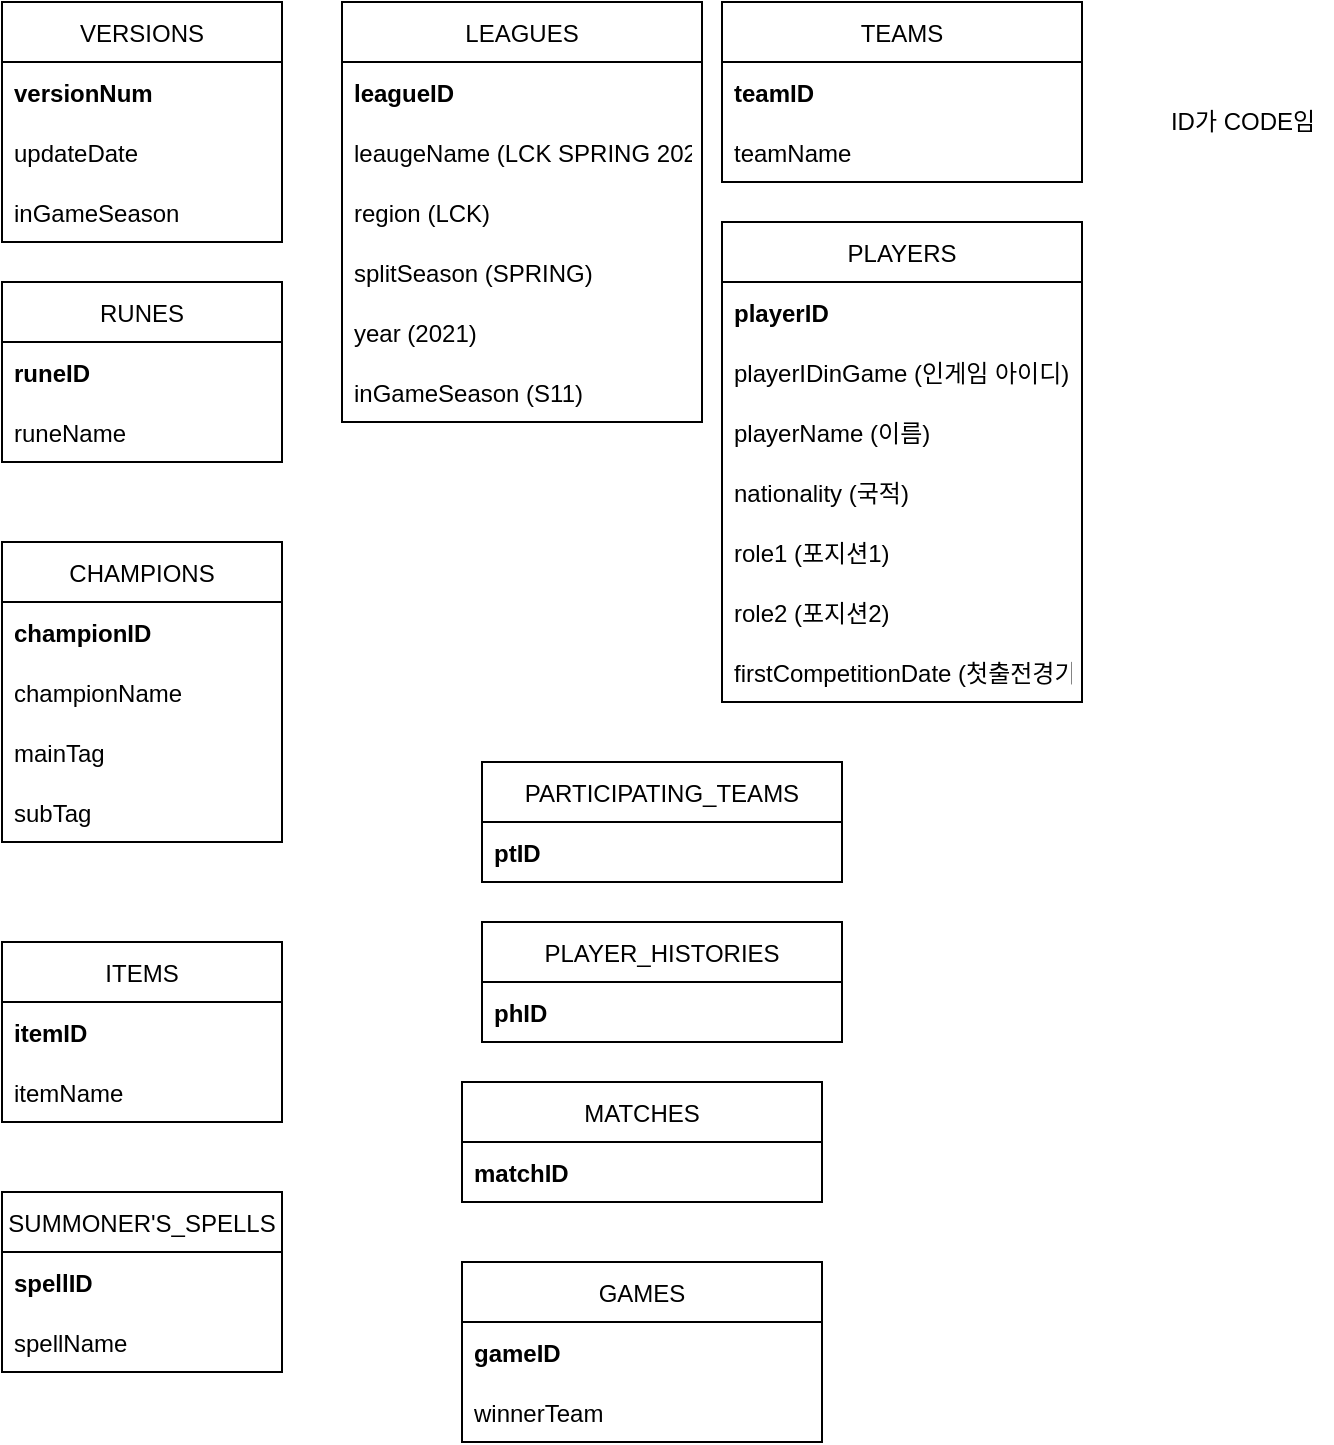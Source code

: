 <mxfile version="15.5.5" type="device"><diagram id="dxcHTEWxp_Z-RIWwLATZ" name="Page-1"><mxGraphModel dx="1678" dy="939" grid="1" gridSize="10" guides="1" tooltips="1" connect="1" arrows="1" fold="1" page="1" pageScale="1" pageWidth="827" pageHeight="1169" math="0" shadow="0"><root><mxCell id="0"/><mxCell id="1" parent="0"/><mxCell id="dsNME77vKNewMM8PQb9b-1" value="RUNES" style="swimlane;fontStyle=0;childLayout=stackLayout;horizontal=1;startSize=30;horizontalStack=0;resizeParent=1;resizeParentMax=0;resizeLast=0;collapsible=1;marginBottom=0;" vertex="1" parent="1"><mxGeometry x="150" y="160" width="140" height="90" as="geometry"><mxRectangle x="120" y="80" width="50" height="30" as="alternateBounds"/></mxGeometry></mxCell><mxCell id="dsNME77vKNewMM8PQb9b-2" value="runeID" style="text;strokeColor=none;fillColor=none;align=left;verticalAlign=middle;spacingLeft=4;spacingRight=4;overflow=hidden;points=[[0,0.5],[1,0.5]];portConstraint=eastwest;rotatable=0;fontStyle=1" vertex="1" parent="dsNME77vKNewMM8PQb9b-1"><mxGeometry y="30" width="140" height="30" as="geometry"/></mxCell><mxCell id="dsNME77vKNewMM8PQb9b-3" value="runeName" style="text;strokeColor=none;fillColor=none;align=left;verticalAlign=middle;spacingLeft=4;spacingRight=4;overflow=hidden;points=[[0,0.5],[1,0.5]];portConstraint=eastwest;rotatable=0;" vertex="1" parent="dsNME77vKNewMM8PQb9b-1"><mxGeometry y="60" width="140" height="30" as="geometry"/></mxCell><mxCell id="dsNME77vKNewMM8PQb9b-4" value="CHAMPIONS" style="swimlane;fontStyle=0;childLayout=stackLayout;horizontal=1;startSize=30;horizontalStack=0;resizeParent=1;resizeParentMax=0;resizeLast=0;collapsible=1;marginBottom=0;" vertex="1" parent="1"><mxGeometry x="150" y="290" width="140" height="150" as="geometry"><mxRectangle x="120" y="80" width="50" height="30" as="alternateBounds"/></mxGeometry></mxCell><mxCell id="dsNME77vKNewMM8PQb9b-5" value="championID" style="text;strokeColor=none;fillColor=none;align=left;verticalAlign=middle;spacingLeft=4;spacingRight=4;overflow=hidden;points=[[0,0.5],[1,0.5]];portConstraint=eastwest;rotatable=0;fontStyle=1" vertex="1" parent="dsNME77vKNewMM8PQb9b-4"><mxGeometry y="30" width="140" height="30" as="geometry"/></mxCell><mxCell id="dsNME77vKNewMM8PQb9b-6" value="championName" style="text;strokeColor=none;fillColor=none;align=left;verticalAlign=middle;spacingLeft=4;spacingRight=4;overflow=hidden;points=[[0,0.5],[1,0.5]];portConstraint=eastwest;rotatable=0;" vertex="1" parent="dsNME77vKNewMM8PQb9b-4"><mxGeometry y="60" width="140" height="30" as="geometry"/></mxCell><mxCell id="dsNME77vKNewMM8PQb9b-7" value="mainTag" style="text;strokeColor=none;fillColor=none;align=left;verticalAlign=middle;spacingLeft=4;spacingRight=4;overflow=hidden;points=[[0,0.5],[1,0.5]];portConstraint=eastwest;rotatable=0;" vertex="1" parent="dsNME77vKNewMM8PQb9b-4"><mxGeometry y="90" width="140" height="30" as="geometry"/></mxCell><mxCell id="dsNME77vKNewMM8PQb9b-8" value="subTag" style="text;strokeColor=none;fillColor=none;align=left;verticalAlign=middle;spacingLeft=4;spacingRight=4;overflow=hidden;points=[[0,0.5],[1,0.5]];portConstraint=eastwest;rotatable=0;" vertex="1" parent="dsNME77vKNewMM8PQb9b-4"><mxGeometry y="120" width="140" height="30" as="geometry"/></mxCell><mxCell id="dsNME77vKNewMM8PQb9b-9" value="ITEMS" style="swimlane;fontStyle=0;childLayout=stackLayout;horizontal=1;startSize=30;horizontalStack=0;resizeParent=1;resizeParentMax=0;resizeLast=0;collapsible=1;marginBottom=0;" vertex="1" parent="1"><mxGeometry x="150" y="490" width="140" height="90" as="geometry"><mxRectangle x="120" y="80" width="50" height="30" as="alternateBounds"/></mxGeometry></mxCell><mxCell id="dsNME77vKNewMM8PQb9b-10" value="itemID" style="text;strokeColor=none;fillColor=none;align=left;verticalAlign=middle;spacingLeft=4;spacingRight=4;overflow=hidden;points=[[0,0.5],[1,0.5]];portConstraint=eastwest;rotatable=0;fontStyle=1" vertex="1" parent="dsNME77vKNewMM8PQb9b-9"><mxGeometry y="30" width="140" height="30" as="geometry"/></mxCell><mxCell id="dsNME77vKNewMM8PQb9b-11" value="itemName" style="text;strokeColor=none;fillColor=none;align=left;verticalAlign=middle;spacingLeft=4;spacingRight=4;overflow=hidden;points=[[0,0.5],[1,0.5]];portConstraint=eastwest;rotatable=0;" vertex="1" parent="dsNME77vKNewMM8PQb9b-9"><mxGeometry y="60" width="140" height="30" as="geometry"/></mxCell><mxCell id="dsNME77vKNewMM8PQb9b-12" value="SUMMONER'S_SPELLS" style="swimlane;fontStyle=0;childLayout=stackLayout;horizontal=1;startSize=30;horizontalStack=0;resizeParent=1;resizeParentMax=0;resizeLast=0;collapsible=1;marginBottom=0;" vertex="1" parent="1"><mxGeometry x="150" y="615" width="140" height="90" as="geometry"><mxRectangle x="120" y="80" width="50" height="30" as="alternateBounds"/></mxGeometry></mxCell><mxCell id="dsNME77vKNewMM8PQb9b-13" value="spellID" style="text;strokeColor=none;fillColor=none;align=left;verticalAlign=middle;spacingLeft=4;spacingRight=4;overflow=hidden;points=[[0,0.5],[1,0.5]];portConstraint=eastwest;rotatable=0;fontStyle=1" vertex="1" parent="dsNME77vKNewMM8PQb9b-12"><mxGeometry y="30" width="140" height="30" as="geometry"/></mxCell><mxCell id="dsNME77vKNewMM8PQb9b-14" value="spellName" style="text;strokeColor=none;fillColor=none;align=left;verticalAlign=middle;spacingLeft=4;spacingRight=4;overflow=hidden;points=[[0,0.5],[1,0.5]];portConstraint=eastwest;rotatable=0;" vertex="1" parent="dsNME77vKNewMM8PQb9b-12"><mxGeometry y="60" width="140" height="30" as="geometry"/></mxCell><mxCell id="dsNME77vKNewMM8PQb9b-15" value="VERSIONS" style="swimlane;fontStyle=0;childLayout=stackLayout;horizontal=1;startSize=30;horizontalStack=0;resizeParent=1;resizeParentMax=0;resizeLast=0;collapsible=1;marginBottom=0;" vertex="1" parent="1"><mxGeometry x="150" y="20" width="140" height="120" as="geometry"><mxRectangle x="120" y="80" width="50" height="30" as="alternateBounds"/></mxGeometry></mxCell><mxCell id="dsNME77vKNewMM8PQb9b-16" value="versionNum" style="text;strokeColor=none;fillColor=none;align=left;verticalAlign=middle;spacingLeft=4;spacingRight=4;overflow=hidden;points=[[0,0.5],[1,0.5]];portConstraint=eastwest;rotatable=0;fontStyle=1" vertex="1" parent="dsNME77vKNewMM8PQb9b-15"><mxGeometry y="30" width="140" height="30" as="geometry"/></mxCell><mxCell id="dsNME77vKNewMM8PQb9b-17" value="updateDate" style="text;strokeColor=none;fillColor=none;align=left;verticalAlign=middle;spacingLeft=4;spacingRight=4;overflow=hidden;points=[[0,0.5],[1,0.5]];portConstraint=eastwest;rotatable=0;" vertex="1" parent="dsNME77vKNewMM8PQb9b-15"><mxGeometry y="60" width="140" height="30" as="geometry"/></mxCell><mxCell id="dsNME77vKNewMM8PQb9b-47" value="inGameSeason" style="text;strokeColor=none;fillColor=none;align=left;verticalAlign=middle;spacingLeft=4;spacingRight=4;overflow=hidden;points=[[0,0.5],[1,0.5]];portConstraint=eastwest;rotatable=0;" vertex="1" parent="dsNME77vKNewMM8PQb9b-15"><mxGeometry y="90" width="140" height="30" as="geometry"/></mxCell><mxCell id="dsNME77vKNewMM8PQb9b-18" value="LEAGUES" style="swimlane;fontStyle=0;childLayout=stackLayout;horizontal=1;startSize=30;horizontalStack=0;resizeParent=1;resizeParentMax=0;resizeLast=0;collapsible=1;marginBottom=0;" vertex="1" parent="1"><mxGeometry x="320" y="20" width="180" height="210" as="geometry"><mxRectangle x="120" y="80" width="50" height="30" as="alternateBounds"/></mxGeometry></mxCell><mxCell id="dsNME77vKNewMM8PQb9b-69" value="leagueID" style="text;strokeColor=none;fillColor=none;align=left;verticalAlign=middle;spacingLeft=4;spacingRight=4;overflow=hidden;points=[[0,0.5],[1,0.5]];portConstraint=eastwest;rotatable=0;fontStyle=1" vertex="1" parent="dsNME77vKNewMM8PQb9b-18"><mxGeometry y="30" width="180" height="30" as="geometry"/></mxCell><mxCell id="dsNME77vKNewMM8PQb9b-20" value="leaugeName (LCK SPRING 2021)" style="text;strokeColor=none;fillColor=none;align=left;verticalAlign=middle;spacingLeft=4;spacingRight=4;overflow=hidden;points=[[0,0.5],[1,0.5]];portConstraint=eastwest;rotatable=0;fontStyle=0" vertex="1" parent="dsNME77vKNewMM8PQb9b-18"><mxGeometry y="60" width="180" height="30" as="geometry"/></mxCell><mxCell id="dsNME77vKNewMM8PQb9b-21" value="region (LCK)" style="text;strokeColor=none;fillColor=none;align=left;verticalAlign=middle;spacingLeft=4;spacingRight=4;overflow=hidden;points=[[0,0.5],[1,0.5]];portConstraint=eastwest;rotatable=0;" vertex="1" parent="dsNME77vKNewMM8PQb9b-18"><mxGeometry y="90" width="180" height="30" as="geometry"/></mxCell><mxCell id="dsNME77vKNewMM8PQb9b-22" value="splitSeason (SPRING)" style="text;strokeColor=none;fillColor=none;align=left;verticalAlign=middle;spacingLeft=4;spacingRight=4;overflow=hidden;points=[[0,0.5],[1,0.5]];portConstraint=eastwest;rotatable=0;" vertex="1" parent="dsNME77vKNewMM8PQb9b-18"><mxGeometry y="120" width="180" height="30" as="geometry"/></mxCell><mxCell id="dsNME77vKNewMM8PQb9b-23" value="year (2021)" style="text;strokeColor=none;fillColor=none;align=left;verticalAlign=middle;spacingLeft=4;spacingRight=4;overflow=hidden;points=[[0,0.5],[1,0.5]];portConstraint=eastwest;rotatable=0;" vertex="1" parent="dsNME77vKNewMM8PQb9b-18"><mxGeometry y="150" width="180" height="30" as="geometry"/></mxCell><mxCell id="dsNME77vKNewMM8PQb9b-30" value="inGameSeason (S11)" style="text;strokeColor=none;fillColor=none;align=left;verticalAlign=middle;spacingLeft=4;spacingRight=4;overflow=hidden;points=[[0,0.5],[1,0.5]];portConstraint=eastwest;rotatable=0;" vertex="1" parent="dsNME77vKNewMM8PQb9b-18"><mxGeometry y="180" width="180" height="30" as="geometry"/></mxCell><mxCell id="dsNME77vKNewMM8PQb9b-25" value="TEAMS" style="swimlane;fontStyle=0;childLayout=stackLayout;horizontal=1;startSize=30;horizontalStack=0;resizeParent=1;resizeParentMax=0;resizeLast=0;collapsible=1;marginBottom=0;" vertex="1" parent="1"><mxGeometry x="510" y="20" width="180" height="90" as="geometry"><mxRectangle x="120" y="80" width="50" height="30" as="alternateBounds"/></mxGeometry></mxCell><mxCell id="dsNME77vKNewMM8PQb9b-26" value="teamID" style="text;strokeColor=none;fillColor=none;align=left;verticalAlign=middle;spacingLeft=4;spacingRight=4;overflow=hidden;points=[[0,0.5],[1,0.5]];portConstraint=eastwest;rotatable=0;fontStyle=1" vertex="1" parent="dsNME77vKNewMM8PQb9b-25"><mxGeometry y="30" width="180" height="30" as="geometry"/></mxCell><mxCell id="dsNME77vKNewMM8PQb9b-52" value="teamName" style="text;strokeColor=none;fillColor=none;align=left;verticalAlign=middle;spacingLeft=4;spacingRight=4;overflow=hidden;points=[[0,0.5],[1,0.5]];portConstraint=eastwest;rotatable=0;fontStyle=0" vertex="1" parent="dsNME77vKNewMM8PQb9b-25"><mxGeometry y="60" width="180" height="30" as="geometry"/></mxCell><mxCell id="dsNME77vKNewMM8PQb9b-36" value="PLAYERS" style="swimlane;fontStyle=0;childLayout=stackLayout;horizontal=1;startSize=30;horizontalStack=0;resizeParent=1;resizeParentMax=0;resizeLast=0;collapsible=1;marginBottom=0;" vertex="1" parent="1"><mxGeometry x="510" y="130" width="180" height="240" as="geometry"><mxRectangle x="120" y="80" width="50" height="30" as="alternateBounds"/></mxGeometry></mxCell><mxCell id="dsNME77vKNewMM8PQb9b-37" value="playerID" style="text;strokeColor=none;fillColor=none;align=left;verticalAlign=middle;spacingLeft=4;spacingRight=4;overflow=hidden;points=[[0,0.5],[1,0.5]];portConstraint=eastwest;rotatable=0;fontStyle=1" vertex="1" parent="dsNME77vKNewMM8PQb9b-36"><mxGeometry y="30" width="180" height="30" as="geometry"/></mxCell><mxCell id="dsNME77vKNewMM8PQb9b-40" value="playerIDinGame (인게임 아이디)" style="text;strokeColor=none;fillColor=none;align=left;verticalAlign=middle;spacingLeft=4;spacingRight=4;overflow=hidden;points=[[0,0.5],[1,0.5]];portConstraint=eastwest;rotatable=0;fontStyle=0" vertex="1" parent="dsNME77vKNewMM8PQb9b-36"><mxGeometry y="60" width="180" height="30" as="geometry"/></mxCell><mxCell id="dsNME77vKNewMM8PQb9b-57" value="playerName (이름)" style="text;strokeColor=none;fillColor=none;align=left;verticalAlign=middle;spacingLeft=4;spacingRight=4;overflow=hidden;points=[[0,0.5],[1,0.5]];portConstraint=eastwest;rotatable=0;fontStyle=0" vertex="1" parent="dsNME77vKNewMM8PQb9b-36"><mxGeometry y="90" width="180" height="30" as="geometry"/></mxCell><mxCell id="dsNME77vKNewMM8PQb9b-59" value="nationality (국적)" style="text;strokeColor=none;fillColor=none;align=left;verticalAlign=middle;spacingLeft=4;spacingRight=4;overflow=hidden;points=[[0,0.5],[1,0.5]];portConstraint=eastwest;rotatable=0;fontStyle=0" vertex="1" parent="dsNME77vKNewMM8PQb9b-36"><mxGeometry y="120" width="180" height="30" as="geometry"/></mxCell><mxCell id="dsNME77vKNewMM8PQb9b-41" value="role1 (포지션1)" style="text;strokeColor=none;fillColor=none;align=left;verticalAlign=middle;spacingLeft=4;spacingRight=4;overflow=hidden;points=[[0,0.5],[1,0.5]];portConstraint=eastwest;rotatable=0;fontStyle=0" vertex="1" parent="dsNME77vKNewMM8PQb9b-36"><mxGeometry y="150" width="180" height="30" as="geometry"/></mxCell><mxCell id="dsNME77vKNewMM8PQb9b-60" value="role2 (포지션2)" style="text;strokeColor=none;fillColor=none;align=left;verticalAlign=middle;spacingLeft=4;spacingRight=4;overflow=hidden;points=[[0,0.5],[1,0.5]];portConstraint=eastwest;rotatable=0;fontStyle=0" vertex="1" parent="dsNME77vKNewMM8PQb9b-36"><mxGeometry y="180" width="180" height="30" as="geometry"/></mxCell><mxCell id="dsNME77vKNewMM8PQb9b-55" value="firstCompetitionDate (첫출전경기일자)" style="text;strokeColor=none;fillColor=none;align=left;verticalAlign=middle;spacingLeft=4;spacingRight=4;overflow=hidden;points=[[0,0.5],[1,0.5]];portConstraint=eastwest;rotatable=0;fontStyle=0" vertex="1" parent="dsNME77vKNewMM8PQb9b-36"><mxGeometry y="210" width="180" height="30" as="geometry"/></mxCell><mxCell id="dsNME77vKNewMM8PQb9b-56" value="ID가 CODE임" style="text;html=1;align=center;verticalAlign=middle;resizable=0;points=[];autosize=1;strokeColor=none;fillColor=none;" vertex="1" parent="1"><mxGeometry x="725" y="70" width="90" height="20" as="geometry"/></mxCell><mxCell id="dsNME77vKNewMM8PQb9b-61" value="PARTICIPATING_TEAMS" style="swimlane;fontStyle=0;childLayout=stackLayout;horizontal=1;startSize=30;horizontalStack=0;resizeParent=1;resizeParentMax=0;resizeLast=0;collapsible=1;marginBottom=0;" vertex="1" parent="1"><mxGeometry x="390" y="400" width="180" height="60" as="geometry"><mxRectangle x="120" y="80" width="50" height="30" as="alternateBounds"/></mxGeometry></mxCell><mxCell id="dsNME77vKNewMM8PQb9b-62" value="ptID" style="text;strokeColor=none;fillColor=none;align=left;verticalAlign=middle;spacingLeft=4;spacingRight=4;overflow=hidden;points=[[0,0.5],[1,0.5]];portConstraint=eastwest;rotatable=0;fontStyle=1" vertex="1" parent="dsNME77vKNewMM8PQb9b-61"><mxGeometry y="30" width="180" height="30" as="geometry"/></mxCell><mxCell id="dsNME77vKNewMM8PQb9b-71" value="PLAYER_HISTORIES" style="swimlane;fontStyle=0;childLayout=stackLayout;horizontal=1;startSize=30;horizontalStack=0;resizeParent=1;resizeParentMax=0;resizeLast=0;collapsible=1;marginBottom=0;" vertex="1" parent="1"><mxGeometry x="390" y="480" width="180" height="60" as="geometry"><mxRectangle x="120" y="80" width="50" height="30" as="alternateBounds"/></mxGeometry></mxCell><mxCell id="dsNME77vKNewMM8PQb9b-72" value="phID" style="text;strokeColor=none;fillColor=none;align=left;verticalAlign=middle;spacingLeft=4;spacingRight=4;overflow=hidden;points=[[0,0.5],[1,0.5]];portConstraint=eastwest;rotatable=0;fontStyle=1" vertex="1" parent="dsNME77vKNewMM8PQb9b-71"><mxGeometry y="30" width="180" height="30" as="geometry"/></mxCell><mxCell id="dsNME77vKNewMM8PQb9b-73" value="MATCHES" style="swimlane;fontStyle=0;childLayout=stackLayout;horizontal=1;startSize=30;horizontalStack=0;resizeParent=1;resizeParentMax=0;resizeLast=0;collapsible=1;marginBottom=0;" vertex="1" parent="1"><mxGeometry x="380" y="560" width="180" height="60" as="geometry"><mxRectangle x="120" y="80" width="50" height="30" as="alternateBounds"/></mxGeometry></mxCell><mxCell id="dsNME77vKNewMM8PQb9b-74" value="matchID" style="text;strokeColor=none;fillColor=none;align=left;verticalAlign=middle;spacingLeft=4;spacingRight=4;overflow=hidden;points=[[0,0.5],[1,0.5]];portConstraint=eastwest;rotatable=0;fontStyle=1" vertex="1" parent="dsNME77vKNewMM8PQb9b-73"><mxGeometry y="30" width="180" height="30" as="geometry"/></mxCell><mxCell id="dsNME77vKNewMM8PQb9b-76" value="GAMES" style="swimlane;fontStyle=0;childLayout=stackLayout;horizontal=1;startSize=30;horizontalStack=0;resizeParent=1;resizeParentMax=0;resizeLast=0;collapsible=1;marginBottom=0;" vertex="1" parent="1"><mxGeometry x="380" y="650" width="180" height="90" as="geometry"><mxRectangle x="120" y="80" width="50" height="30" as="alternateBounds"/></mxGeometry></mxCell><mxCell id="dsNME77vKNewMM8PQb9b-77" value="gameID" style="text;strokeColor=none;fillColor=none;align=left;verticalAlign=middle;spacingLeft=4;spacingRight=4;overflow=hidden;points=[[0,0.5],[1,0.5]];portConstraint=eastwest;rotatable=0;fontStyle=1" vertex="1" parent="dsNME77vKNewMM8PQb9b-76"><mxGeometry y="30" width="180" height="30" as="geometry"/></mxCell><mxCell id="dsNME77vKNewMM8PQb9b-78" value="winnerTeam" style="text;strokeColor=none;fillColor=none;align=left;verticalAlign=middle;spacingLeft=4;spacingRight=4;overflow=hidden;points=[[0,0.5],[1,0.5]];portConstraint=eastwest;rotatable=0;fontStyle=0" vertex="1" parent="dsNME77vKNewMM8PQb9b-76"><mxGeometry y="60" width="180" height="30" as="geometry"/></mxCell></root></mxGraphModel></diagram></mxfile>